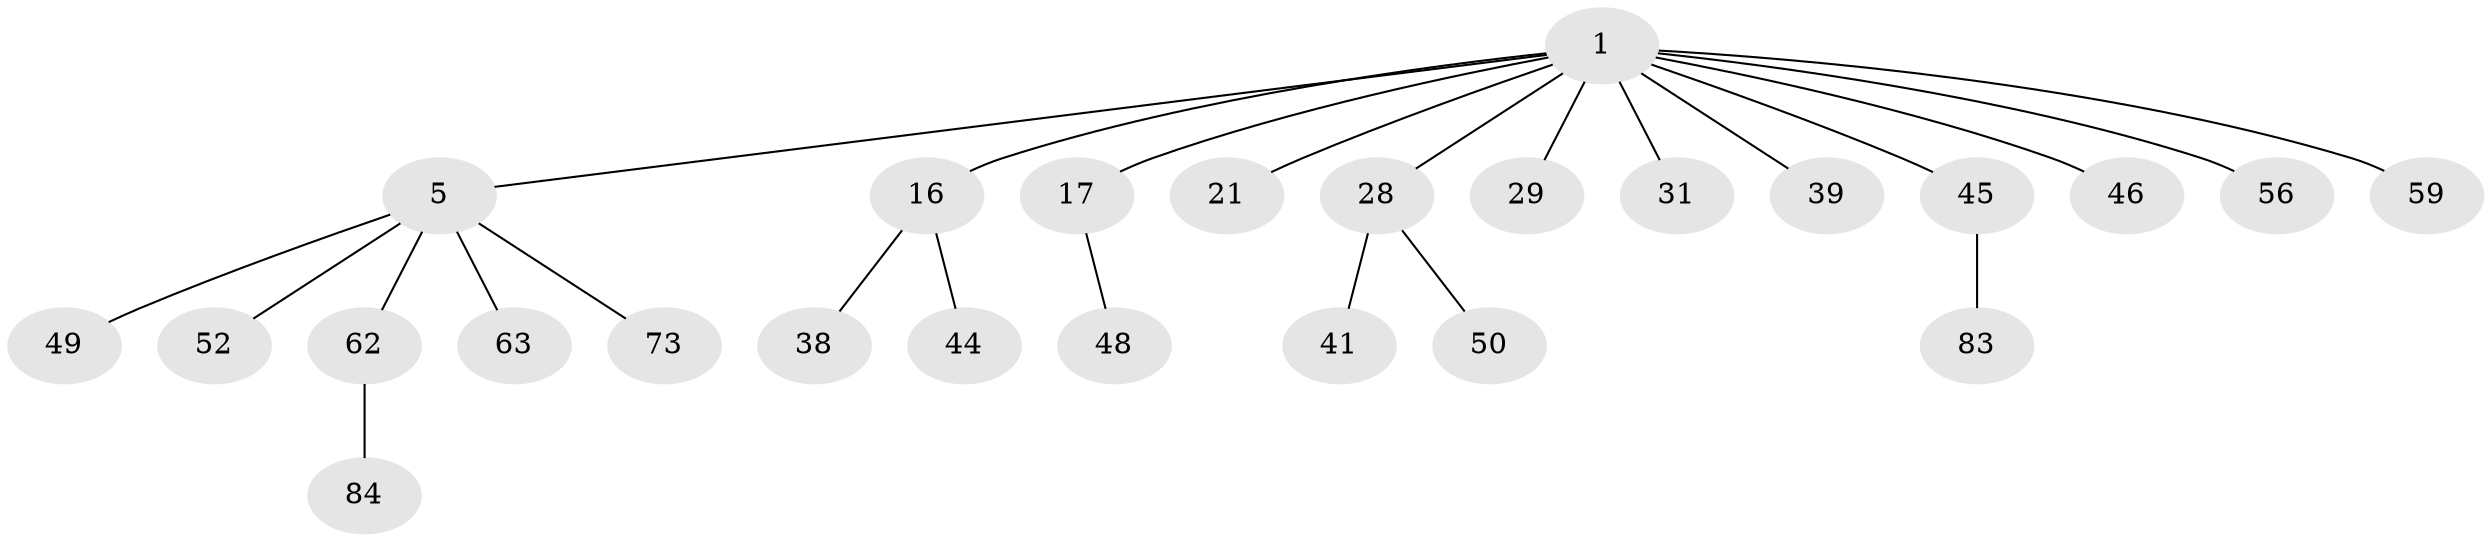 // original degree distribution, {7: 0.011627906976744186, 3: 0.13953488372093023, 4: 0.05813953488372093, 6: 0.011627906976744186, 2: 0.3023255813953488, 5: 0.023255813953488372, 1: 0.45348837209302323}
// Generated by graph-tools (version 1.1) at 2025/19/03/04/25 18:19:22]
// undirected, 25 vertices, 24 edges
graph export_dot {
graph [start="1"]
  node [color=gray90,style=filled];
  1 [super="+2+4+13+70+32+6+3"];
  5 [super="+7+11+23"];
  16 [super="+42+36+34"];
  17 [super="+22"];
  21 [super="+77"];
  28 [super="+30"];
  29;
  31;
  38;
  39 [super="+61"];
  41;
  44 [super="+54"];
  45;
  46 [super="+86"];
  48 [super="+60"];
  49 [super="+71+78"];
  50;
  52 [super="+76"];
  56;
  59;
  62;
  63 [super="+74"];
  73;
  83;
  84;
  1 -- 29;
  1 -- 39;
  1 -- 5;
  1 -- 59;
  1 -- 28;
  1 -- 45;
  1 -- 46;
  1 -- 21;
  1 -- 31;
  1 -- 56;
  1 -- 16;
  1 -- 17;
  5 -- 73;
  5 -- 49;
  5 -- 52;
  5 -- 62;
  5 -- 63;
  16 -- 44;
  16 -- 38;
  17 -- 48;
  28 -- 41;
  28 -- 50;
  45 -- 83;
  62 -- 84;
}
